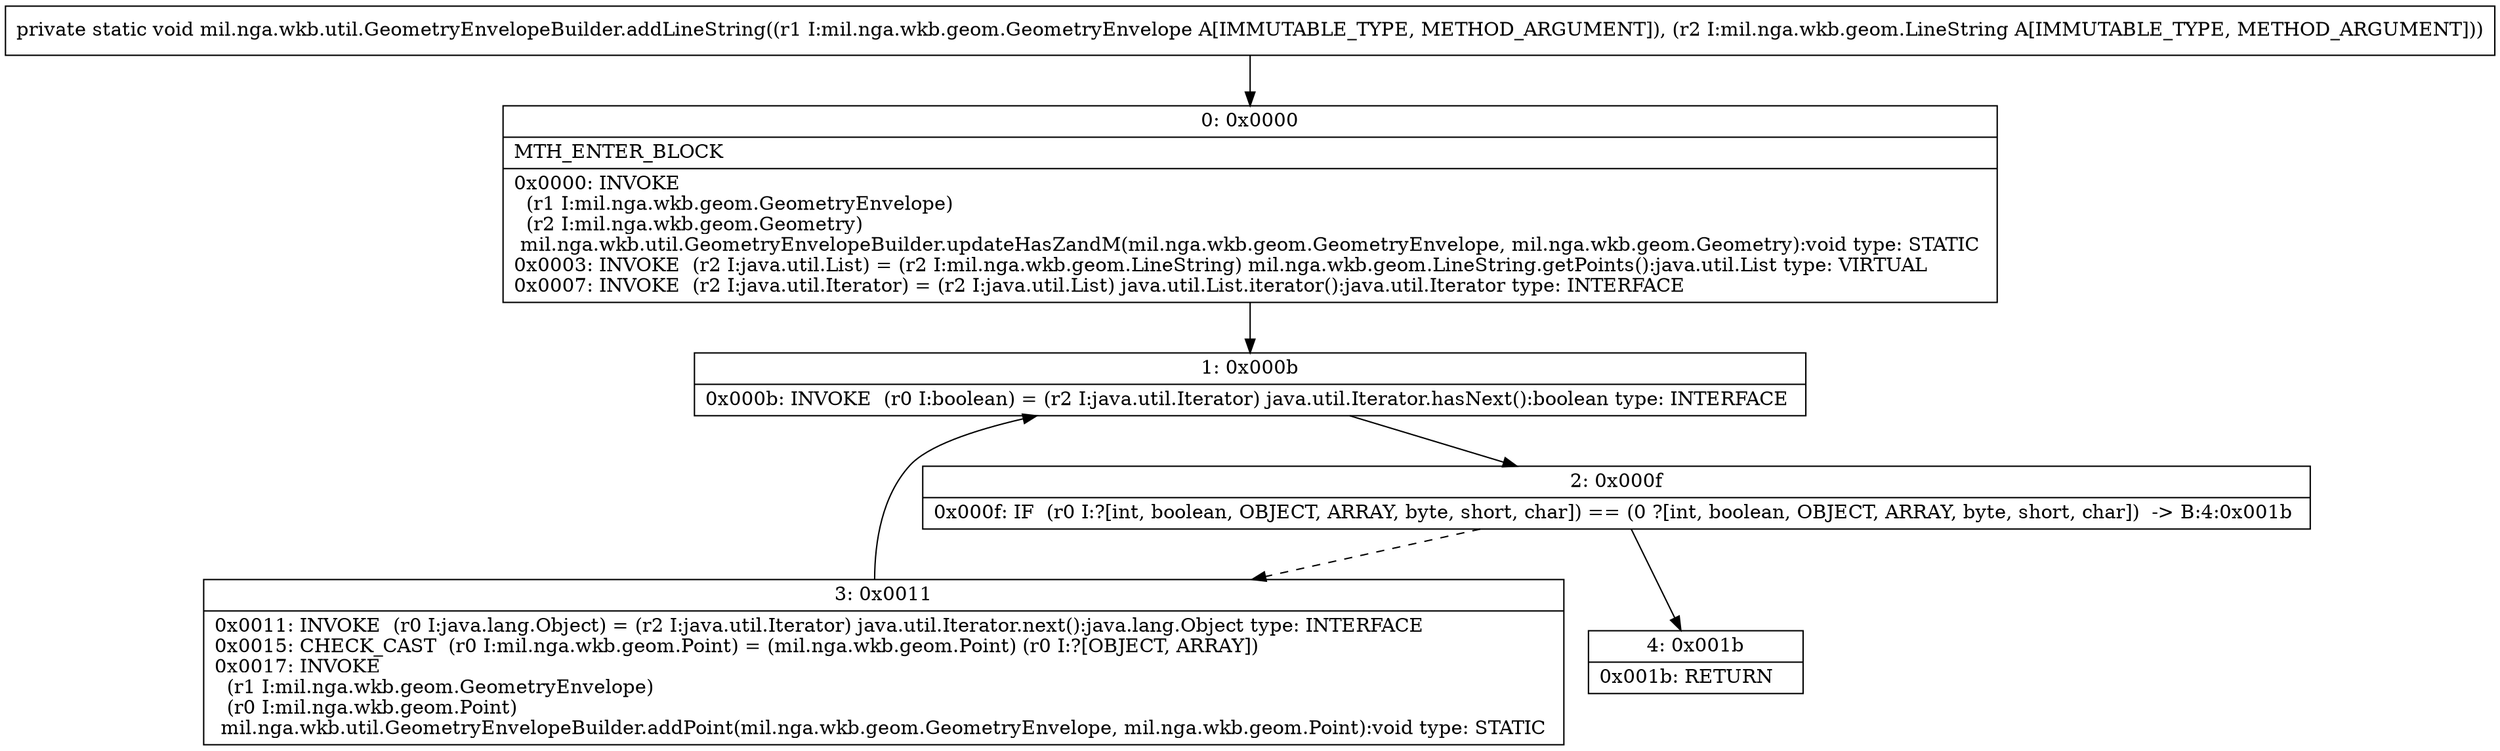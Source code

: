 digraph "CFG formil.nga.wkb.util.GeometryEnvelopeBuilder.addLineString(Lmil\/nga\/wkb\/geom\/GeometryEnvelope;Lmil\/nga\/wkb\/geom\/LineString;)V" {
Node_0 [shape=record,label="{0\:\ 0x0000|MTH_ENTER_BLOCK\l|0x0000: INVOKE  \l  (r1 I:mil.nga.wkb.geom.GeometryEnvelope)\l  (r2 I:mil.nga.wkb.geom.Geometry)\l mil.nga.wkb.util.GeometryEnvelopeBuilder.updateHasZandM(mil.nga.wkb.geom.GeometryEnvelope, mil.nga.wkb.geom.Geometry):void type: STATIC \l0x0003: INVOKE  (r2 I:java.util.List) = (r2 I:mil.nga.wkb.geom.LineString) mil.nga.wkb.geom.LineString.getPoints():java.util.List type: VIRTUAL \l0x0007: INVOKE  (r2 I:java.util.Iterator) = (r2 I:java.util.List) java.util.List.iterator():java.util.Iterator type: INTERFACE \l}"];
Node_1 [shape=record,label="{1\:\ 0x000b|0x000b: INVOKE  (r0 I:boolean) = (r2 I:java.util.Iterator) java.util.Iterator.hasNext():boolean type: INTERFACE \l}"];
Node_2 [shape=record,label="{2\:\ 0x000f|0x000f: IF  (r0 I:?[int, boolean, OBJECT, ARRAY, byte, short, char]) == (0 ?[int, boolean, OBJECT, ARRAY, byte, short, char])  \-\> B:4:0x001b \l}"];
Node_3 [shape=record,label="{3\:\ 0x0011|0x0011: INVOKE  (r0 I:java.lang.Object) = (r2 I:java.util.Iterator) java.util.Iterator.next():java.lang.Object type: INTERFACE \l0x0015: CHECK_CAST  (r0 I:mil.nga.wkb.geom.Point) = (mil.nga.wkb.geom.Point) (r0 I:?[OBJECT, ARRAY]) \l0x0017: INVOKE  \l  (r1 I:mil.nga.wkb.geom.GeometryEnvelope)\l  (r0 I:mil.nga.wkb.geom.Point)\l mil.nga.wkb.util.GeometryEnvelopeBuilder.addPoint(mil.nga.wkb.geom.GeometryEnvelope, mil.nga.wkb.geom.Point):void type: STATIC \l}"];
Node_4 [shape=record,label="{4\:\ 0x001b|0x001b: RETURN   \l}"];
MethodNode[shape=record,label="{private static void mil.nga.wkb.util.GeometryEnvelopeBuilder.addLineString((r1 I:mil.nga.wkb.geom.GeometryEnvelope A[IMMUTABLE_TYPE, METHOD_ARGUMENT]), (r2 I:mil.nga.wkb.geom.LineString A[IMMUTABLE_TYPE, METHOD_ARGUMENT])) }"];
MethodNode -> Node_0;
Node_0 -> Node_1;
Node_1 -> Node_2;
Node_2 -> Node_3[style=dashed];
Node_2 -> Node_4;
Node_3 -> Node_1;
}

